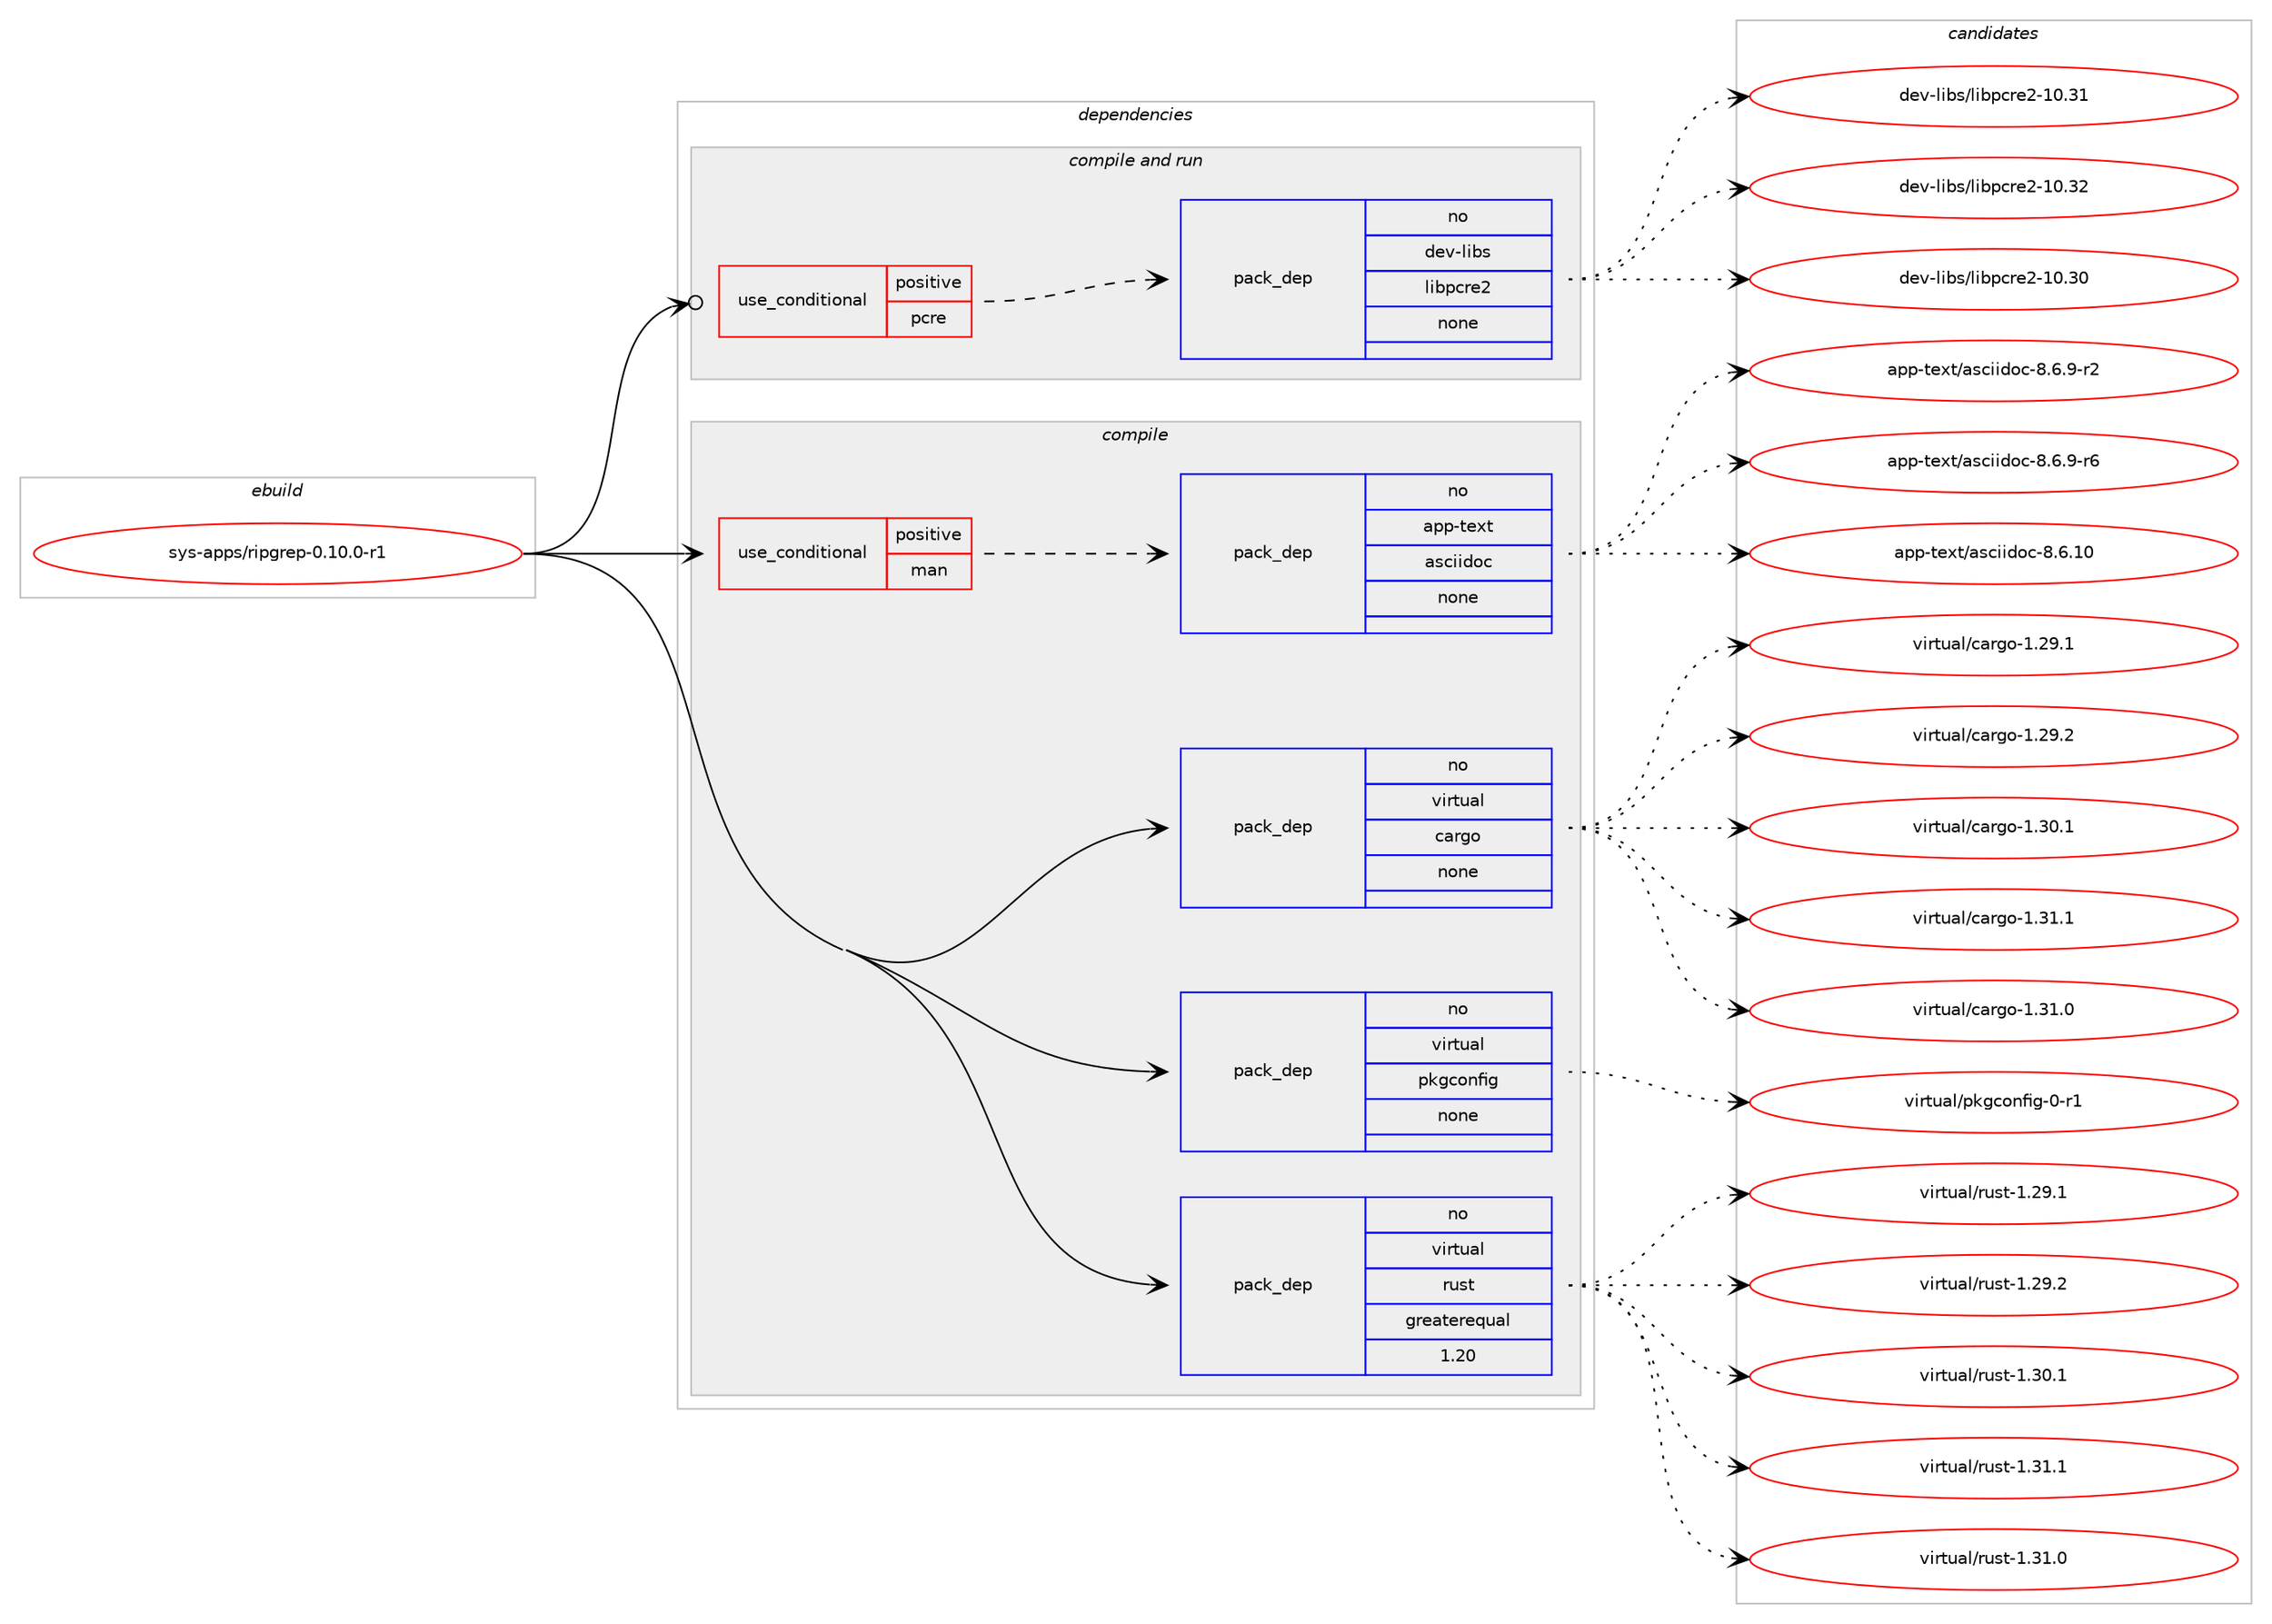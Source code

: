 digraph prolog {

# *************
# Graph options
# *************

newrank=true;
concentrate=true;
compound=true;
graph [rankdir=LR,fontname=Helvetica,fontsize=10,ranksep=1.5];#, ranksep=2.5, nodesep=0.2];
edge  [arrowhead=vee];
node  [fontname=Helvetica,fontsize=10];

# **********
# The ebuild
# **********

subgraph cluster_leftcol {
color=gray;
rank=same;
label=<<i>ebuild</i>>;
id [label="sys-apps/ripgrep-0.10.0-r1", color=red, width=4, href="../sys-apps/ripgrep-0.10.0-r1.svg"];
}

# ****************
# The dependencies
# ****************

subgraph cluster_midcol {
color=gray;
label=<<i>dependencies</i>>;
subgraph cluster_compile {
fillcolor="#eeeeee";
style=filled;
label=<<i>compile</i>>;
subgraph cond1544 {
dependency8415 [label=<<TABLE BORDER="0" CELLBORDER="1" CELLSPACING="0" CELLPADDING="4"><TR><TD ROWSPAN="3" CELLPADDING="10">use_conditional</TD></TR><TR><TD>positive</TD></TR><TR><TD>man</TD></TR></TABLE>>, shape=none, color=red];
subgraph pack6696 {
dependency8416 [label=<<TABLE BORDER="0" CELLBORDER="1" CELLSPACING="0" CELLPADDING="4" WIDTH="220"><TR><TD ROWSPAN="6" CELLPADDING="30">pack_dep</TD></TR><TR><TD WIDTH="110">no</TD></TR><TR><TD>app-text</TD></TR><TR><TD>asciidoc</TD></TR><TR><TD>none</TD></TR><TR><TD></TD></TR></TABLE>>, shape=none, color=blue];
}
dependency8415:e -> dependency8416:w [weight=20,style="dashed",arrowhead="vee"];
}
id:e -> dependency8415:w [weight=20,style="solid",arrowhead="vee"];
subgraph pack6697 {
dependency8417 [label=<<TABLE BORDER="0" CELLBORDER="1" CELLSPACING="0" CELLPADDING="4" WIDTH="220"><TR><TD ROWSPAN="6" CELLPADDING="30">pack_dep</TD></TR><TR><TD WIDTH="110">no</TD></TR><TR><TD>virtual</TD></TR><TR><TD>cargo</TD></TR><TR><TD>none</TD></TR><TR><TD></TD></TR></TABLE>>, shape=none, color=blue];
}
id:e -> dependency8417:w [weight=20,style="solid",arrowhead="vee"];
subgraph pack6698 {
dependency8418 [label=<<TABLE BORDER="0" CELLBORDER="1" CELLSPACING="0" CELLPADDING="4" WIDTH="220"><TR><TD ROWSPAN="6" CELLPADDING="30">pack_dep</TD></TR><TR><TD WIDTH="110">no</TD></TR><TR><TD>virtual</TD></TR><TR><TD>pkgconfig</TD></TR><TR><TD>none</TD></TR><TR><TD></TD></TR></TABLE>>, shape=none, color=blue];
}
id:e -> dependency8418:w [weight=20,style="solid",arrowhead="vee"];
subgraph pack6699 {
dependency8419 [label=<<TABLE BORDER="0" CELLBORDER="1" CELLSPACING="0" CELLPADDING="4" WIDTH="220"><TR><TD ROWSPAN="6" CELLPADDING="30">pack_dep</TD></TR><TR><TD WIDTH="110">no</TD></TR><TR><TD>virtual</TD></TR><TR><TD>rust</TD></TR><TR><TD>greaterequal</TD></TR><TR><TD>1.20</TD></TR></TABLE>>, shape=none, color=blue];
}
id:e -> dependency8419:w [weight=20,style="solid",arrowhead="vee"];
}
subgraph cluster_compileandrun {
fillcolor="#eeeeee";
style=filled;
label=<<i>compile and run</i>>;
subgraph cond1545 {
dependency8420 [label=<<TABLE BORDER="0" CELLBORDER="1" CELLSPACING="0" CELLPADDING="4"><TR><TD ROWSPAN="3" CELLPADDING="10">use_conditional</TD></TR><TR><TD>positive</TD></TR><TR><TD>pcre</TD></TR></TABLE>>, shape=none, color=red];
subgraph pack6700 {
dependency8421 [label=<<TABLE BORDER="0" CELLBORDER="1" CELLSPACING="0" CELLPADDING="4" WIDTH="220"><TR><TD ROWSPAN="6" CELLPADDING="30">pack_dep</TD></TR><TR><TD WIDTH="110">no</TD></TR><TR><TD>dev-libs</TD></TR><TR><TD>libpcre2</TD></TR><TR><TD>none</TD></TR><TR><TD></TD></TR></TABLE>>, shape=none, color=blue];
}
dependency8420:e -> dependency8421:w [weight=20,style="dashed",arrowhead="vee"];
}
id:e -> dependency8420:w [weight=20,style="solid",arrowhead="odotvee"];
}
subgraph cluster_run {
fillcolor="#eeeeee";
style=filled;
label=<<i>run</i>>;
}
}

# **************
# The candidates
# **************

subgraph cluster_choices {
rank=same;
color=gray;
label=<<i>candidates</i>>;

subgraph choice6696 {
color=black;
nodesep=1;
choice97112112451161011201164797115991051051001119945564654464948 [label="app-text/asciidoc-8.6.10", color=red, width=4,href="../app-text/asciidoc-8.6.10.svg"];
choice9711211245116101120116479711599105105100111994556465446574511450 [label="app-text/asciidoc-8.6.9-r2", color=red, width=4,href="../app-text/asciidoc-8.6.9-r2.svg"];
choice9711211245116101120116479711599105105100111994556465446574511454 [label="app-text/asciidoc-8.6.9-r6", color=red, width=4,href="../app-text/asciidoc-8.6.9-r6.svg"];
dependency8416:e -> choice97112112451161011201164797115991051051001119945564654464948:w [style=dotted,weight="100"];
dependency8416:e -> choice9711211245116101120116479711599105105100111994556465446574511450:w [style=dotted,weight="100"];
dependency8416:e -> choice9711211245116101120116479711599105105100111994556465446574511454:w [style=dotted,weight="100"];
}
subgraph choice6697 {
color=black;
nodesep=1;
choice1181051141161179710847999711410311145494651494648 [label="virtual/cargo-1.31.0", color=red, width=4,href="../virtual/cargo-1.31.0.svg"];
choice1181051141161179710847999711410311145494650574649 [label="virtual/cargo-1.29.1", color=red, width=4,href="../virtual/cargo-1.29.1.svg"];
choice1181051141161179710847999711410311145494650574650 [label="virtual/cargo-1.29.2", color=red, width=4,href="../virtual/cargo-1.29.2.svg"];
choice1181051141161179710847999711410311145494651484649 [label="virtual/cargo-1.30.1", color=red, width=4,href="../virtual/cargo-1.30.1.svg"];
choice1181051141161179710847999711410311145494651494649 [label="virtual/cargo-1.31.1", color=red, width=4,href="../virtual/cargo-1.31.1.svg"];
dependency8417:e -> choice1181051141161179710847999711410311145494651494648:w [style=dotted,weight="100"];
dependency8417:e -> choice1181051141161179710847999711410311145494650574649:w [style=dotted,weight="100"];
dependency8417:e -> choice1181051141161179710847999711410311145494650574650:w [style=dotted,weight="100"];
dependency8417:e -> choice1181051141161179710847999711410311145494651484649:w [style=dotted,weight="100"];
dependency8417:e -> choice1181051141161179710847999711410311145494651494649:w [style=dotted,weight="100"];
}
subgraph choice6698 {
color=black;
nodesep=1;
choice11810511411611797108471121071039911111010210510345484511449 [label="virtual/pkgconfig-0-r1", color=red, width=4,href="../virtual/pkgconfig-0-r1.svg"];
dependency8418:e -> choice11810511411611797108471121071039911111010210510345484511449:w [style=dotted,weight="100"];
}
subgraph choice6699 {
color=black;
nodesep=1;
choice118105114116117971084711411711511645494651494648 [label="virtual/rust-1.31.0", color=red, width=4,href="../virtual/rust-1.31.0.svg"];
choice118105114116117971084711411711511645494650574649 [label="virtual/rust-1.29.1", color=red, width=4,href="../virtual/rust-1.29.1.svg"];
choice118105114116117971084711411711511645494650574650 [label="virtual/rust-1.29.2", color=red, width=4,href="../virtual/rust-1.29.2.svg"];
choice118105114116117971084711411711511645494651484649 [label="virtual/rust-1.30.1", color=red, width=4,href="../virtual/rust-1.30.1.svg"];
choice118105114116117971084711411711511645494651494649 [label="virtual/rust-1.31.1", color=red, width=4,href="../virtual/rust-1.31.1.svg"];
dependency8419:e -> choice118105114116117971084711411711511645494651494648:w [style=dotted,weight="100"];
dependency8419:e -> choice118105114116117971084711411711511645494650574649:w [style=dotted,weight="100"];
dependency8419:e -> choice118105114116117971084711411711511645494650574650:w [style=dotted,weight="100"];
dependency8419:e -> choice118105114116117971084711411711511645494651484649:w [style=dotted,weight="100"];
dependency8419:e -> choice118105114116117971084711411711511645494651494649:w [style=dotted,weight="100"];
}
subgraph choice6700 {
color=black;
nodesep=1;
choice100101118451081059811547108105981129911410150454948465148 [label="dev-libs/libpcre2-10.30", color=red, width=4,href="../dev-libs/libpcre2-10.30.svg"];
choice100101118451081059811547108105981129911410150454948465149 [label="dev-libs/libpcre2-10.31", color=red, width=4,href="../dev-libs/libpcre2-10.31.svg"];
choice100101118451081059811547108105981129911410150454948465150 [label="dev-libs/libpcre2-10.32", color=red, width=4,href="../dev-libs/libpcre2-10.32.svg"];
dependency8421:e -> choice100101118451081059811547108105981129911410150454948465148:w [style=dotted,weight="100"];
dependency8421:e -> choice100101118451081059811547108105981129911410150454948465149:w [style=dotted,weight="100"];
dependency8421:e -> choice100101118451081059811547108105981129911410150454948465150:w [style=dotted,weight="100"];
}
}

}
